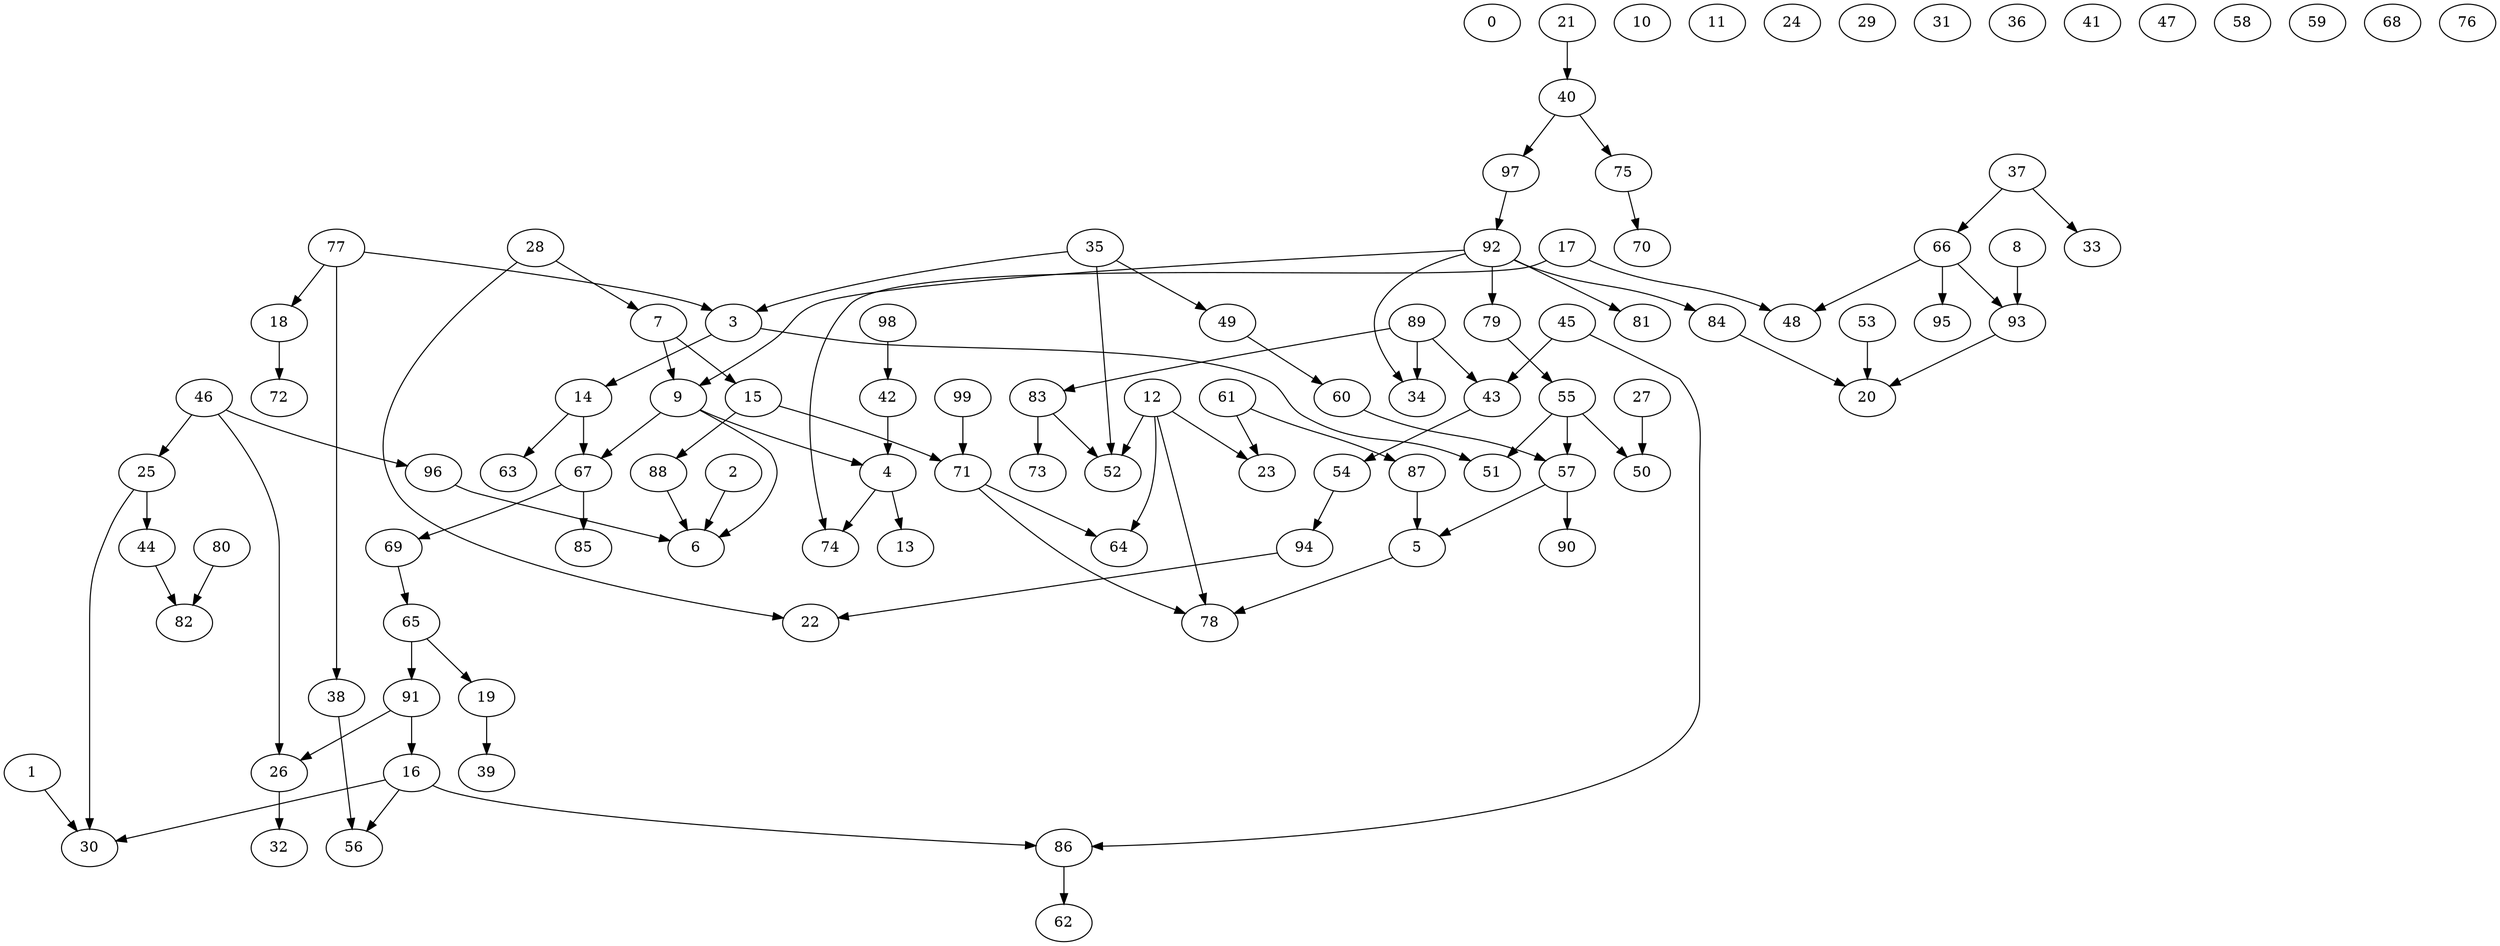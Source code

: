 digraph grafoErdosRenyi_n_100_m_100 {
0;
1;
2;
3;
4;
5;
6;
7;
8;
9;
10;
11;
12;
13;
14;
15;
16;
17;
18;
19;
20;
21;
22;
23;
24;
25;
26;
27;
28;
29;
30;
31;
32;
33;
34;
35;
36;
37;
38;
39;
40;
41;
42;
43;
44;
45;
46;
47;
48;
49;
50;
51;
52;
53;
54;
55;
56;
57;
58;
59;
60;
61;
62;
63;
64;
65;
66;
67;
68;
69;
70;
71;
72;
73;
74;
75;
76;
77;
78;
79;
80;
81;
82;
83;
84;
85;
86;
87;
88;
89;
90;
91;
92;
93;
94;
95;
96;
97;
98;
99;
57 -> 90;
89 -> 83;
42 -> 4;
2 -> 6;
98 -> 42;
67 -> 85;
60 -> 57;
26 -> 32;
96 -> 6;
87 -> 5;
92 -> 81;
93 -> 20;
66 -> 95;
15 -> 71;
92 -> 9;
40 -> 75;
54 -> 94;
1 -> 30;
5 -> 78;
66 -> 93;
28 -> 22;
92 -> 34;
9 -> 6;
16 -> 30;
46 -> 25;
97 -> 92;
83 -> 73;
16 -> 86;
35 -> 52;
14 -> 67;
40 -> 97;
61 -> 23;
19 -> 39;
12 -> 52;
66 -> 48;
94 -> 22;
71 -> 78;
44 -> 82;
9 -> 67;
4 -> 13;
18 -> 72;
28 -> 7;
55 -> 50;
65 -> 19;
75 -> 70;
84 -> 20;
83 -> 52;
88 -> 6;
91 -> 26;
25 -> 44;
17 -> 74;
37 -> 33;
21 -> 40;
3 -> 51;
46 -> 96;
53 -> 20;
92 -> 84;
8 -> 93;
7 -> 9;
27 -> 50;
15 -> 88;
57 -> 5;
4 -> 74;
46 -> 26;
14 -> 63;
43 -> 54;
65 -> 91;
55 -> 57;
89 -> 34;
45 -> 43;
12 -> 78;
9 -> 4;
77 -> 38;
77 -> 18;
67 -> 69;
16 -> 56;
99 -> 71;
3 -> 14;
79 -> 55;
35 -> 49;
17 -> 48;
25 -> 30;
38 -> 56;
77 -> 3;
12 -> 64;
12 -> 23;
61 -> 87;
45 -> 86;
92 -> 79;
49 -> 60;
69 -> 65;
86 -> 62;
71 -> 64;
35 -> 3;
80 -> 82;
89 -> 43;
7 -> 15;
37 -> 66;
55 -> 51;
91 -> 16;
}